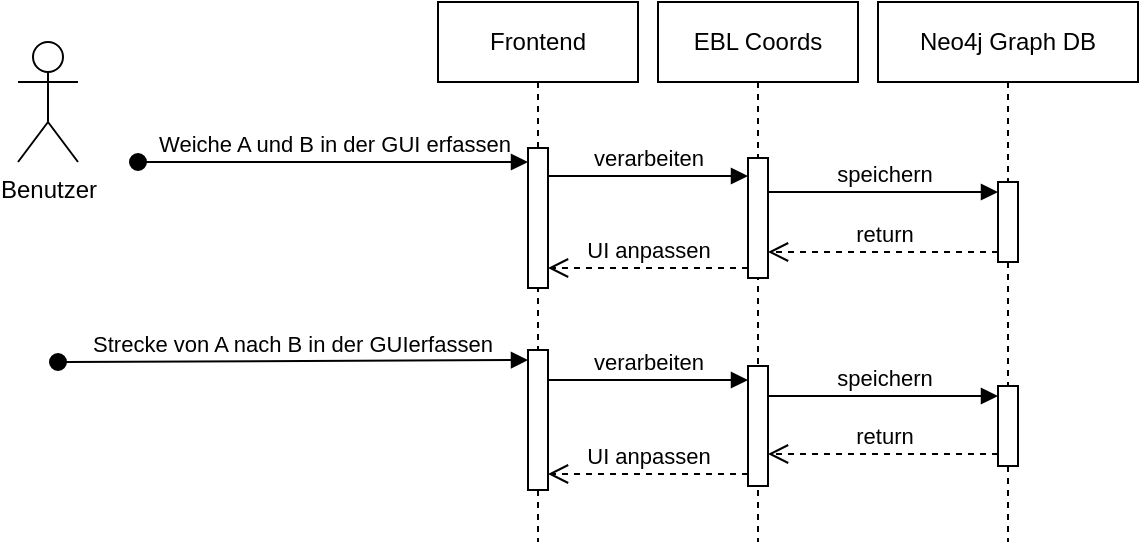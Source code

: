 <mxfile version="23.1.7" type="github">
  <diagram name="Page-1" id="YXMd4a9Zy4mVJkdIi3uw">
    <mxGraphModel dx="782" dy="1103" grid="1" gridSize="10" guides="1" tooltips="1" connect="1" arrows="1" fold="1" page="1" pageScale="1" pageWidth="850" pageHeight="1100" math="0" shadow="0">
      <root>
        <mxCell id="0" />
        <mxCell id="1" parent="0" />
        <mxCell id="UlU-PpXcxWb3U9gIm-tZ-3" value="Neo4j Graph DB" style="shape=umlLifeline;perimeter=lifelinePerimeter;whiteSpace=wrap;html=1;container=1;dropTarget=0;collapsible=0;recursiveResize=0;outlineConnect=0;portConstraint=eastwest;newEdgeStyle={&quot;curved&quot;:0,&quot;rounded&quot;:0};" vertex="1" parent="1">
          <mxGeometry x="450" y="10" width="130" height="270" as="geometry" />
        </mxCell>
        <mxCell id="UlU-PpXcxWb3U9gIm-tZ-7" value="" style="html=1;points=[[0,0,0,0,5],[0,1,0,0,-5],[1,0,0,0,5],[1,1,0,0,-5]];perimeter=orthogonalPerimeter;outlineConnect=0;targetShapes=umlLifeline;portConstraint=eastwest;newEdgeStyle={&quot;curved&quot;:0,&quot;rounded&quot;:0};" vertex="1" parent="UlU-PpXcxWb3U9gIm-tZ-3">
          <mxGeometry x="60" y="90" width="10" height="40" as="geometry" />
        </mxCell>
        <mxCell id="UlU-PpXcxWb3U9gIm-tZ-1" value="EBL Coords" style="shape=umlLifeline;perimeter=lifelinePerimeter;whiteSpace=wrap;html=1;container=1;dropTarget=0;collapsible=0;recursiveResize=0;outlineConnect=0;portConstraint=eastwest;newEdgeStyle={&quot;curved&quot;:0,&quot;rounded&quot;:0};" vertex="1" parent="1">
          <mxGeometry x="340" y="10" width="100" height="270" as="geometry" />
        </mxCell>
        <mxCell id="UlU-PpXcxWb3U9gIm-tZ-6" value="" style="html=1;points=[[0,0,0,0,5],[0,1,0,0,-5],[1,0,0,0,5],[1,1,0,0,-5]];perimeter=orthogonalPerimeter;outlineConnect=0;targetShapes=umlLifeline;portConstraint=eastwest;newEdgeStyle={&quot;curved&quot;:0,&quot;rounded&quot;:0};" vertex="1" parent="UlU-PpXcxWb3U9gIm-tZ-1">
          <mxGeometry x="45" y="78" width="10" height="60" as="geometry" />
        </mxCell>
        <mxCell id="UlU-PpXcxWb3U9gIm-tZ-18" value="" style="html=1;points=[[0,0,0,0,5],[0,1,0,0,-5],[1,0,0,0,5],[1,1,0,0,-5]];perimeter=orthogonalPerimeter;outlineConnect=0;targetShapes=umlLifeline;portConstraint=eastwest;newEdgeStyle={&quot;curved&quot;:0,&quot;rounded&quot;:0};" vertex="1" parent="UlU-PpXcxWb3U9gIm-tZ-1">
          <mxGeometry x="45" y="182" width="10" height="60" as="geometry" />
        </mxCell>
        <mxCell id="UlU-PpXcxWb3U9gIm-tZ-19" value="" style="html=1;points=[[0,0,0,0,5],[0,1,0,0,-5],[1,0,0,0,5],[1,1,0,0,-5]];perimeter=orthogonalPerimeter;outlineConnect=0;targetShapes=umlLifeline;portConstraint=eastwest;newEdgeStyle={&quot;curved&quot;:0,&quot;rounded&quot;:0};" vertex="1" parent="UlU-PpXcxWb3U9gIm-tZ-1">
          <mxGeometry x="170" y="192" width="10" height="40" as="geometry" />
        </mxCell>
        <mxCell id="UlU-PpXcxWb3U9gIm-tZ-20" value="speichern" style="html=1;verticalAlign=bottom;endArrow=block;curved=0;rounded=0;" edge="1" parent="UlU-PpXcxWb3U9gIm-tZ-1" source="UlU-PpXcxWb3U9gIm-tZ-18" target="UlU-PpXcxWb3U9gIm-tZ-19">
          <mxGeometry width="80" relative="1" as="geometry">
            <mxPoint x="55" y="197" as="sourcePoint" />
            <mxPoint x="170" y="197" as="targetPoint" />
            <Array as="points">
              <mxPoint x="110" y="197" />
            </Array>
          </mxGeometry>
        </mxCell>
        <mxCell id="UlU-PpXcxWb3U9gIm-tZ-21" value="return" style="html=1;verticalAlign=bottom;endArrow=open;dashed=1;endSize=8;curved=0;rounded=0;" edge="1" parent="UlU-PpXcxWb3U9gIm-tZ-1">
          <mxGeometry relative="1" as="geometry">
            <mxPoint x="170" y="226" as="sourcePoint" />
            <mxPoint x="55" y="226" as="targetPoint" />
            <Array as="points">
              <mxPoint x="110" y="226" />
            </Array>
          </mxGeometry>
        </mxCell>
        <mxCell id="UlU-PpXcxWb3U9gIm-tZ-4" value="Benutzer" style="shape=umlActor;verticalLabelPosition=bottom;verticalAlign=top;html=1;outlineConnect=0;" vertex="1" parent="1">
          <mxGeometry x="20" y="30" width="30" height="60" as="geometry" />
        </mxCell>
        <mxCell id="UlU-PpXcxWb3U9gIm-tZ-5" value="Weiche A und B in der GUI erfassen" style="html=1;verticalAlign=bottom;startArrow=oval;startFill=1;endArrow=block;startSize=8;curved=0;rounded=0;" edge="1" parent="1" target="UlU-PpXcxWb3U9gIm-tZ-14">
          <mxGeometry width="60" relative="1" as="geometry">
            <mxPoint x="80" y="90" as="sourcePoint" />
            <mxPoint x="230" y="90" as="targetPoint" />
          </mxGeometry>
        </mxCell>
        <mxCell id="UlU-PpXcxWb3U9gIm-tZ-8" value="speichern" style="html=1;verticalAlign=bottom;endArrow=block;curved=0;rounded=0;" edge="1" parent="1">
          <mxGeometry width="80" relative="1" as="geometry">
            <mxPoint x="395" y="105" as="sourcePoint" />
            <mxPoint x="510" y="105" as="targetPoint" />
            <Array as="points">
              <mxPoint x="450" y="105" />
            </Array>
          </mxGeometry>
        </mxCell>
        <mxCell id="UlU-PpXcxWb3U9gIm-tZ-9" value="return" style="html=1;verticalAlign=bottom;endArrow=open;dashed=1;endSize=8;curved=0;rounded=0;" edge="1" parent="1">
          <mxGeometry relative="1" as="geometry">
            <mxPoint x="510" y="135" as="sourcePoint" />
            <mxPoint x="395" y="135" as="targetPoint" />
          </mxGeometry>
        </mxCell>
        <mxCell id="UlU-PpXcxWb3U9gIm-tZ-10" value="Strecke von A nach B in der GUIerfassen" style="html=1;verticalAlign=bottom;startArrow=oval;startFill=1;endArrow=block;startSize=8;curved=0;rounded=0;" edge="1" parent="1">
          <mxGeometry width="60" relative="1" as="geometry">
            <mxPoint x="40" y="190" as="sourcePoint" />
            <mxPoint x="275" y="189" as="targetPoint" />
          </mxGeometry>
        </mxCell>
        <mxCell id="UlU-PpXcxWb3U9gIm-tZ-13" value="Frontend" style="shape=umlLifeline;perimeter=lifelinePerimeter;whiteSpace=wrap;html=1;container=1;dropTarget=0;collapsible=0;recursiveResize=0;outlineConnect=0;portConstraint=eastwest;newEdgeStyle={&quot;curved&quot;:0,&quot;rounded&quot;:0};" vertex="1" parent="1">
          <mxGeometry x="230" y="10" width="100" height="270" as="geometry" />
        </mxCell>
        <mxCell id="UlU-PpXcxWb3U9gIm-tZ-14" value="" style="html=1;points=[[0,0,0,0,5],[0,1,0,0,-5],[1,0,0,0,5],[1,1,0,0,-5]];perimeter=orthogonalPerimeter;outlineConnect=0;targetShapes=umlLifeline;portConstraint=eastwest;newEdgeStyle={&quot;curved&quot;:0,&quot;rounded&quot;:0};" vertex="1" parent="UlU-PpXcxWb3U9gIm-tZ-13">
          <mxGeometry x="45" y="73" width="10" height="70" as="geometry" />
        </mxCell>
        <mxCell id="UlU-PpXcxWb3U9gIm-tZ-15" value="" style="html=1;points=[[0,0,0,0,5],[0,1,0,0,-5],[1,0,0,0,5],[1,1,0,0,-5]];perimeter=orthogonalPerimeter;outlineConnect=0;targetShapes=umlLifeline;portConstraint=eastwest;newEdgeStyle={&quot;curved&quot;:0,&quot;rounded&quot;:0};" vertex="1" parent="UlU-PpXcxWb3U9gIm-tZ-13">
          <mxGeometry x="45" y="174" width="10" height="70" as="geometry" />
        </mxCell>
        <mxCell id="UlU-PpXcxWb3U9gIm-tZ-16" value="verarbeiten" style="html=1;verticalAlign=bottom;endArrow=block;curved=0;rounded=0;" edge="1" parent="1">
          <mxGeometry width="80" relative="1" as="geometry">
            <mxPoint x="285" y="97" as="sourcePoint" />
            <mxPoint x="385" y="97" as="targetPoint" />
            <Array as="points">
              <mxPoint x="340" y="97" />
            </Array>
          </mxGeometry>
        </mxCell>
        <mxCell id="UlU-PpXcxWb3U9gIm-tZ-17" value="UI anpassen" style="html=1;verticalAlign=bottom;endArrow=open;dashed=1;endSize=8;curved=0;rounded=0;" edge="1" parent="1">
          <mxGeometry relative="1" as="geometry">
            <mxPoint x="385" y="143" as="sourcePoint" />
            <mxPoint x="285" y="143" as="targetPoint" />
          </mxGeometry>
        </mxCell>
        <mxCell id="UlU-PpXcxWb3U9gIm-tZ-22" value="verarbeiten" style="html=1;verticalAlign=bottom;endArrow=block;curved=0;rounded=0;" edge="1" parent="1" source="UlU-PpXcxWb3U9gIm-tZ-15" target="UlU-PpXcxWb3U9gIm-tZ-18">
          <mxGeometry width="80" relative="1" as="geometry">
            <mxPoint x="285" y="199" as="sourcePoint" />
            <mxPoint x="385" y="199" as="targetPoint" />
            <Array as="points">
              <mxPoint x="340" y="199" />
            </Array>
          </mxGeometry>
        </mxCell>
        <mxCell id="UlU-PpXcxWb3U9gIm-tZ-23" value="UI anpassen" style="html=1;verticalAlign=bottom;endArrow=open;dashed=1;endSize=8;curved=0;rounded=0;" edge="1" parent="1">
          <mxGeometry relative="1" as="geometry">
            <mxPoint x="385" y="246" as="sourcePoint" />
            <mxPoint x="285" y="246" as="targetPoint" />
            <Array as="points">
              <mxPoint x="340" y="246" />
            </Array>
          </mxGeometry>
        </mxCell>
      </root>
    </mxGraphModel>
  </diagram>
</mxfile>
